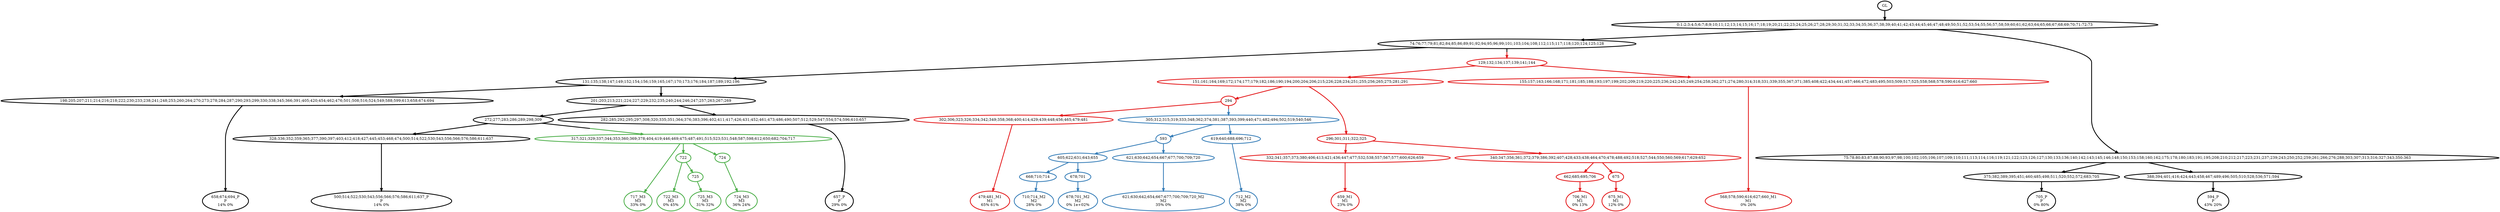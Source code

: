 digraph T {
	{
		rank=same
		45 [penwidth=3,colorscheme=set19,color=0,label="658;674;694_P\nP\n14% 0%"]
		41 [penwidth=3,colorscheme=set19,color=0,label="500;514;522;530;543;556;566;576;586;611;637_P\nP\n14% 0%"]
		39 [penwidth=3,colorscheme=set19,color=0,label="657_P\nP\n29% 0%"]
		36 [penwidth=3,colorscheme=set19,color=0,label="705_P\nP\n0% 80%"]
		34 [penwidth=3,colorscheme=set19,color=0,label="594_P\nP\n43% 20%"]
		30 [penwidth=3,colorscheme=set19,color=1,label="479;481_M1\nM1\n65% 61%"]
		27 [penwidth=3,colorscheme=set19,color=1,label="659_M1\nM1\n23% 0%"]
		24 [penwidth=3,colorscheme=set19,color=1,label="706_M1\nM1\n0% 13%"]
		22 [penwidth=3,colorscheme=set19,color=1,label="675_M1\nM1\n12% 0%"]
		20 [penwidth=3,colorscheme=set19,color=1,label="568;578;590;616;627;660_M1\nM1\n0% 26%"]
		16 [penwidth=3,colorscheme=set19,color=2,label="710;714_M2\nM2\n28% 0%"]
		14 [penwidth=3,colorscheme=set19,color=2,label="678;701_M2\nM2\n0% 1e+02%"]
		12 [penwidth=3,colorscheme=set19,color=2,label="621;630;642;654;667;677;700;709;720_M2\nM2\n35% 0%"]
		10 [penwidth=3,colorscheme=set19,color=2,label="712_M2\nM2\n38% 0%"]
		9 [penwidth=3,colorscheme=set19,color=3,label="717_M3\nM3\n33% 0%"]
		7 [penwidth=3,colorscheme=set19,color=3,label="722_M3\nM3\n0% 45%"]
		5 [penwidth=3,colorscheme=set19,color=3,label="725_M3\nM3\n31% 32%"]
		3 [penwidth=3,colorscheme=set19,color=3,label="724_M3\nM3\n36% 24%"]
	}
	50 [penwidth=3,colorscheme=set19,color=0,label="GL"]
	49 [penwidth=3,colorscheme=set19,color=0,label="0;1;2;3;4;5;6;7;8;9;10;11;12;13;14;15;16;17;18;19;20;21;22;23;24;25;26;27;28;29;30;31;32;33;34;35;36;37;38;39;40;41;42;43;44;45;46;47;48;49;50;51;52;53;54;55;56;57;58;59;60;61;62;63;64;65;66;67;68;69;70;71;72;73"]
	48 [penwidth=3,colorscheme=set19,color=0,label="74;76;77;79;81;82;84;85;86;89;91;92;94;95;96;99;101;103;104;108;112;115;117;118;120;124;125;128"]
	47 [penwidth=3,colorscheme=set19,color=0,label="131;135;138;147;149;152;154;156;159;165;167;170;173;176;184;187;189;192;196"]
	46 [penwidth=3,colorscheme=set19,color=0,label="198;205;207;211;214;216;218;222;230;233;238;241;248;253;260;264;270;273;278;284;287;290;293;299;330;338;345;366;391;405;420;454;462;476;501;508;516;524;549;588;599;613;658;674;694"]
	44 [penwidth=3,colorscheme=set19,color=0,label="201;203;213;221;224;227;229;232;235;240;244;246;247;257;263;267;269"]
	43 [penwidth=3,colorscheme=set19,color=0,label="272;277;283;286;289;298;309"]
	42 [penwidth=3,colorscheme=set19,color=0,label="328;336;352;359;365;377;390;397;403;412;418;427;445;453;468;474;500;514;522;530;543;556;566;576;586;611;637"]
	40 [penwidth=3,colorscheme=set19,color=0,label="282;285;292;295;297;308;320;335;351;364;376;383;396;402;411;417;426;431;452;461;473;486;490;507;512;529;547;554;574;596;610;657"]
	38 [penwidth=3,colorscheme=set19,color=0,label="75;78;80;83;87;88;90;93;97;98;100;102;105;106;107;109;110;111;113;114;116;119;121;122;123;126;127;130;133;136;140;142;143;145;146;148;150;153;158;160;162;175;178;180;183;191;195;208;210;212;217;223;231;237;239;243;250;252;259;261;266;276;288;303;307;313;316;327;343;350;363"]
	37 [penwidth=3,colorscheme=set19,color=0,label="375;382;389;395;451;460;485;498;511;520;552;572;683;705"]
	35 [penwidth=3,colorscheme=set19,color=0,label="388;394;401;416;424;443;458;467;489;496;505;510;528;536;571;594"]
	33 [penwidth=3,colorscheme=set19,color=1,label="151;161;164;169;172;174;177;179;182;186;190;194;200;204;206;215;226;228;234;251;255;256;265;275;281;291"]
	32 [penwidth=3,colorscheme=set19,color=1,label="294"]
	31 [penwidth=3,colorscheme=set19,color=1,label="302;306;323;326;334;342;349;358;368;400;414;429;439;448;456;465;479;481"]
	29 [penwidth=3,colorscheme=set19,color=1,label="296;301;311;322;325"]
	28 [penwidth=3,colorscheme=set19,color=1,label="332;341;357;373;380;406;413;421;436;447;477;532;538;557;567;577;600;626;659"]
	26 [penwidth=3,colorscheme=set19,color=1,label="340;347;356;361;372;379;386;392;407;428;433;438;464;470;478;488;492;518;527;544;550;560;569;617;629;652"]
	25 [penwidth=3,colorscheme=set19,color=1,label="662;685;695;706"]
	23 [penwidth=3,colorscheme=set19,color=1,label="675"]
	21 [penwidth=3,colorscheme=set19,color=1,label="155;157;163;166;168;171;181;185;188;193;197;199;202;209;219;220;225;236;242;245;249;254;258;262;271;274;280;314;318;331;339;355;367;371;385;408;422;434;441;457;466;472;483;495;503;509;517;525;558;568;578;590;616;627;660"]
	19 [penwidth=3,colorscheme=set19,color=2,label="593"]
	18 [penwidth=3,colorscheme=set19,color=2,label="605;622;631;643;655"]
	17 [penwidth=3,colorscheme=set19,color=2,label="668;710;714"]
	15 [penwidth=3,colorscheme=set19,color=2,label="678;701"]
	13 [penwidth=3,colorscheme=set19,color=2,label="621;630;642;654;667;677;700;709;720"]
	11 [penwidth=3,colorscheme=set19,color=2,label="619;640;688;696;712"]
	8 [penwidth=3,colorscheme=set19,color=3,label="722"]
	6 [penwidth=3,colorscheme=set19,color=3,label="725"]
	4 [penwidth=3,colorscheme=set19,color=3,label="724"]
	2 [penwidth=3,colorscheme=set19,color=2,label="305;312;315;319;333;348;362;374;381;387;393;399;440;471;482;494;502;519;540;546"]
	1 [penwidth=3,colorscheme=set19,color=3,label="317;321;329;337;344;353;360;369;378;404;419;446;469;475;487;491;515;523;531;548;587;598;612;650;682;704;717"]
	0 [penwidth=3,colorscheme=set19,color=1,label="129;132;134;137;139;141;144"]
	50 -> 49 [penwidth=3,colorscheme=set19,color=0]
	49 -> 48 [penwidth=3,colorscheme=set19,color=0]
	49 -> 38 [penwidth=3,colorscheme=set19,color=0]
	48 -> 47 [penwidth=3,colorscheme=set19,color=0]
	48 -> 0 [penwidth=3,colorscheme=set19,color="0;0.5:1"]
	47 -> 44 [penwidth=3,colorscheme=set19,color=0]
	47 -> 46 [penwidth=3,colorscheme=set19,color=0]
	46 -> 45 [penwidth=3,colorscheme=set19,color=0]
	44 -> 40 [penwidth=3,colorscheme=set19,color=0]
	44 -> 43 [penwidth=3,colorscheme=set19,color=0]
	43 -> 42 [penwidth=3,colorscheme=set19,color=0]
	43 -> 1 [penwidth=3,colorscheme=set19,color="0;0.5:3"]
	42 -> 41 [penwidth=3,colorscheme=set19,color=0]
	40 -> 39 [penwidth=3,colorscheme=set19,color=0]
	38 -> 35 [penwidth=3,colorscheme=set19,color=0]
	38 -> 37 [penwidth=3,colorscheme=set19,color=0]
	37 -> 36 [penwidth=3,colorscheme=set19,color=0]
	35 -> 34 [penwidth=3,colorscheme=set19,color=0]
	33 -> 32 [penwidth=3,colorscheme=set19,color=1]
	33 -> 29 [penwidth=3,colorscheme=set19,color=1]
	32 -> 31 [penwidth=3,colorscheme=set19,color=1]
	32 -> 2 [penwidth=3,colorscheme=set19,color="1;0.5:2"]
	31 -> 30 [penwidth=3,colorscheme=set19,color=1]
	29 -> 26 [penwidth=3,colorscheme=set19,color=1]
	29 -> 28 [penwidth=3,colorscheme=set19,color=1]
	28 -> 27 [penwidth=3,colorscheme=set19,color=1]
	26 -> 23 [penwidth=3,colorscheme=set19,color=1]
	26 -> 25 [penwidth=3,colorscheme=set19,color=1]
	25 -> 24 [penwidth=3,colorscheme=set19,color=1]
	23 -> 22 [penwidth=3,colorscheme=set19,color=1]
	21 -> 20 [penwidth=3,colorscheme=set19,color=1]
	19 -> 18 [penwidth=3,colorscheme=set19,color=2]
	19 -> 13 [penwidth=3,colorscheme=set19,color=2]
	18 -> 15 [penwidth=3,colorscheme=set19,color=2]
	18 -> 17 [penwidth=3,colorscheme=set19,color=2]
	17 -> 16 [penwidth=3,colorscheme=set19,color=2]
	15 -> 14 [penwidth=3,colorscheme=set19,color=2]
	13 -> 12 [penwidth=3,colorscheme=set19,color=2]
	11 -> 10 [penwidth=3,colorscheme=set19,color=2]
	8 -> 7 [penwidth=3,colorscheme=set19,color=3]
	8 -> 6 [penwidth=3,colorscheme=set19,color=3]
	6 -> 5 [penwidth=3,colorscheme=set19,color=3]
	4 -> 3 [penwidth=3,colorscheme=set19,color=3]
	2 -> 19 [penwidth=3,colorscheme=set19,color=2]
	2 -> 11 [penwidth=3,colorscheme=set19,color=2]
	1 -> 9 [penwidth=3,colorscheme=set19,color=3]
	1 -> 8 [penwidth=3,colorscheme=set19,color=3]
	1 -> 4 [penwidth=3,colorscheme=set19,color=3]
	0 -> 33 [penwidth=3,colorscheme=set19,color=1]
	0 -> 21 [penwidth=3,colorscheme=set19,color=1]
}
